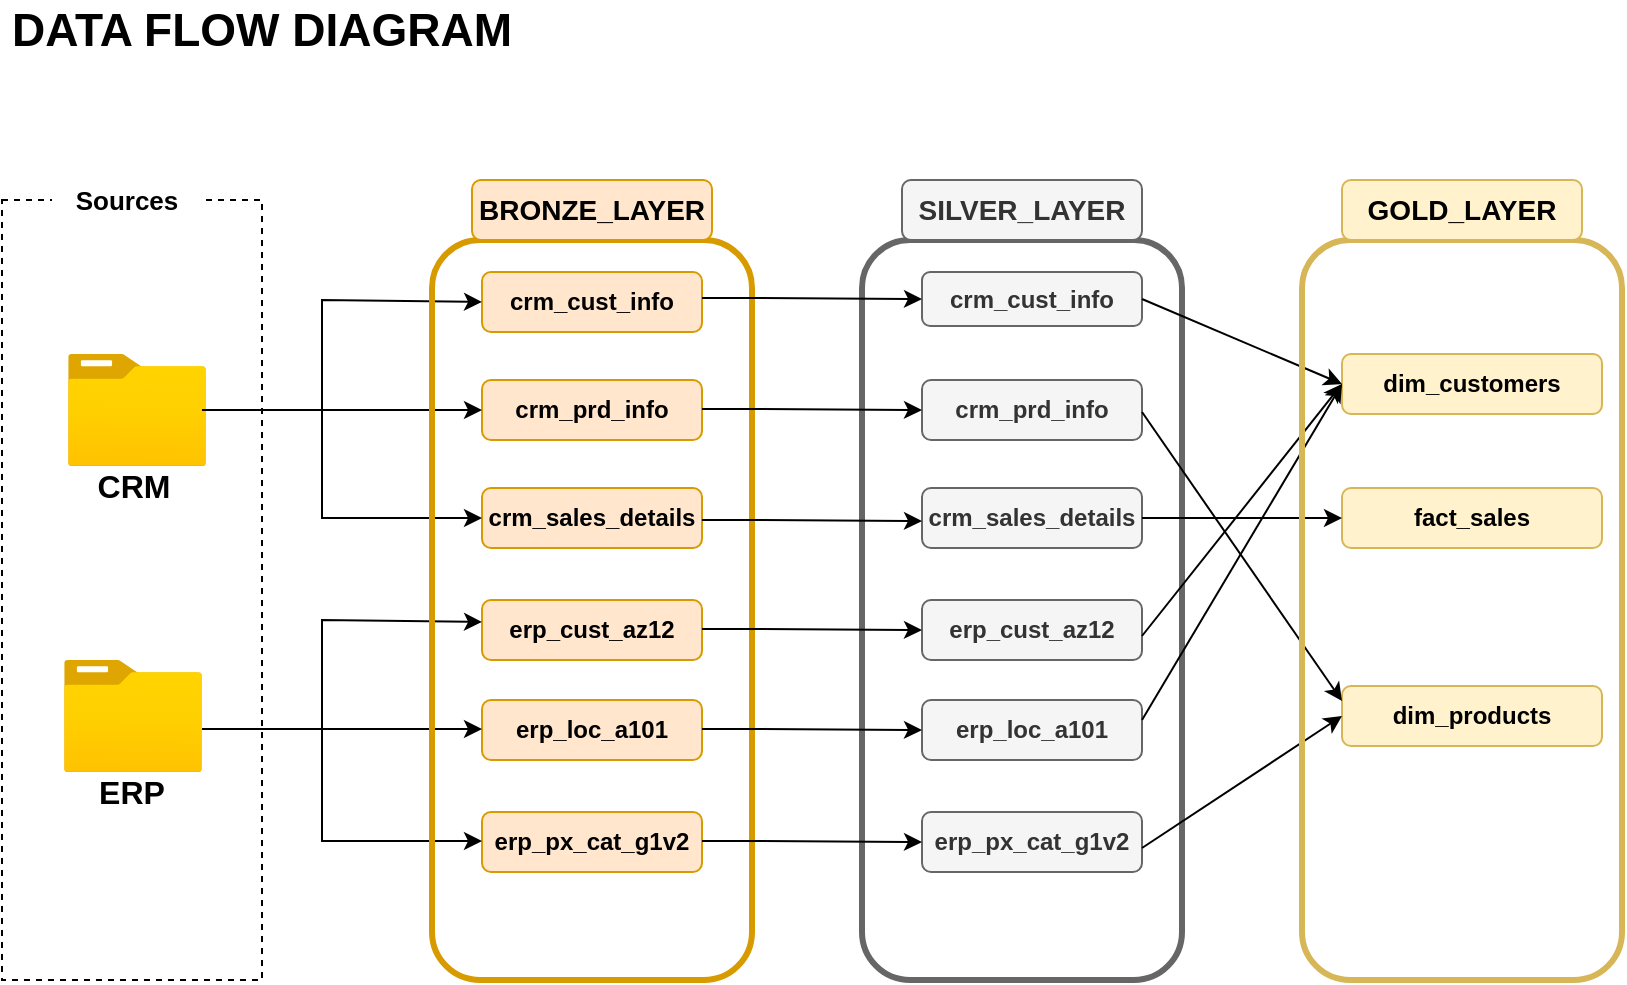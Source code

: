 <mxfile version="28.0.6">
  <diagram name="Page-1" id="4uFjqn1CkRIhnSTEgl6w">
    <mxGraphModel dx="946" dy="710" grid="1" gridSize="10" guides="1" tooltips="1" connect="1" arrows="1" fold="1" page="1" pageScale="1" pageWidth="850" pageHeight="1100" math="0" shadow="0">
      <root>
        <mxCell id="0" />
        <mxCell id="1" parent="0" />
        <mxCell id="YJXjBjIaQ-v1Se_PqzBe-1" value="&lt;font style=&quot;font-size: 23px;&quot;&gt;&lt;b&gt;DATA FLOW DIAGRAM&lt;/b&gt;&lt;/font&gt;" style="rounded=0;whiteSpace=wrap;html=1;strokeColor=none;fillColor=none;" vertex="1" parent="1">
          <mxGeometry x="10" y="30" width="260" height="30" as="geometry" />
        </mxCell>
        <mxCell id="YJXjBjIaQ-v1Se_PqzBe-2" value="" style="image;aspect=fixed;html=1;points=[];align=center;fontSize=12;image=img/lib/azure2/general/Folder_Blank.svg;" vertex="1" parent="1">
          <mxGeometry x="43" y="207" width="69" height="56.0" as="geometry" />
        </mxCell>
        <mxCell id="YJXjBjIaQ-v1Se_PqzBe-3" value="" style="image;aspect=fixed;html=1;points=[];align=center;fontSize=12;image=img/lib/azure2/general/Folder_Blank.svg;" vertex="1" parent="1">
          <mxGeometry x="41" y="360" width="69" height="56.0" as="geometry" />
        </mxCell>
        <mxCell id="YJXjBjIaQ-v1Se_PqzBe-5" value="&lt;font style=&quot;font-size: 16px;&quot;&gt;&lt;b&gt;CRM&lt;/b&gt;&lt;/font&gt;" style="rounded=1;whiteSpace=wrap;html=1;fillColor=none;strokeColor=none;" vertex="1" parent="1">
          <mxGeometry x="41" y="263" width="70" height="20" as="geometry" />
        </mxCell>
        <mxCell id="YJXjBjIaQ-v1Se_PqzBe-6" value="&lt;span style=&quot;font-size: 16px;&quot;&gt;&lt;b&gt;ERP&lt;/b&gt;&lt;/span&gt;" style="rounded=1;whiteSpace=wrap;html=1;strokeColor=none;fillColor=none;" vertex="1" parent="1">
          <mxGeometry x="40" y="416" width="70" height="20" as="geometry" />
        </mxCell>
        <mxCell id="YJXjBjIaQ-v1Se_PqzBe-7" value="" style="rounded=0;whiteSpace=wrap;html=1;fillColor=none;dashed=1;" vertex="1" parent="1">
          <mxGeometry x="10" y="130" width="130" height="390" as="geometry" />
        </mxCell>
        <mxCell id="YJXjBjIaQ-v1Se_PqzBe-8" value="&lt;span style=&quot;font-size: 13px;&quot;&gt;&lt;b&gt;Sources&lt;/b&gt;&lt;/span&gt;" style="rounded=1;whiteSpace=wrap;html=1;fillColor=default;strokeColor=none;" vertex="1" parent="1">
          <mxGeometry x="35" y="120" width="75" height="20" as="geometry" />
        </mxCell>
        <mxCell id="YJXjBjIaQ-v1Se_PqzBe-9" value="&lt;b&gt;crm_cust_info&lt;/b&gt;" style="rounded=1;whiteSpace=wrap;html=1;fillColor=#ffe6cc;strokeColor=#d79b00;" vertex="1" parent="1">
          <mxGeometry x="250" y="166" width="110" height="30" as="geometry" />
        </mxCell>
        <mxCell id="YJXjBjIaQ-v1Se_PqzBe-10" value="&lt;b&gt;crm_sales_details&lt;/b&gt;" style="rounded=1;whiteSpace=wrap;html=1;fillColor=#ffe6cc;strokeColor=#d79b00;" vertex="1" parent="1">
          <mxGeometry x="250" y="274" width="110" height="30" as="geometry" />
        </mxCell>
        <mxCell id="YJXjBjIaQ-v1Se_PqzBe-11" value="&lt;b&gt;crm_prd_info&lt;/b&gt;" style="rounded=1;whiteSpace=wrap;html=1;fillColor=#ffe6cc;strokeColor=#d79b00;" vertex="1" parent="1">
          <mxGeometry x="250" y="220" width="110" height="30" as="geometry" />
        </mxCell>
        <mxCell id="YJXjBjIaQ-v1Se_PqzBe-12" value="&lt;b&gt;erp_cust_az12&lt;/b&gt;" style="rounded=1;whiteSpace=wrap;html=1;fillColor=#ffe6cc;strokeColor=#d79b00;" vertex="1" parent="1">
          <mxGeometry x="250" y="330" width="110" height="30" as="geometry" />
        </mxCell>
        <mxCell id="YJXjBjIaQ-v1Se_PqzBe-13" value="&lt;b&gt;erp_px_cat_g1v2&lt;/b&gt;" style="rounded=1;whiteSpace=wrap;html=1;fillColor=#ffe6cc;strokeColor=#d79b00;" vertex="1" parent="1">
          <mxGeometry x="250" y="436" width="110" height="30" as="geometry" />
        </mxCell>
        <mxCell id="YJXjBjIaQ-v1Se_PqzBe-14" value="&lt;b&gt;erp_loc_a101&lt;/b&gt;" style="rounded=1;whiteSpace=wrap;html=1;fillColor=#ffe6cc;strokeColor=#d79b00;" vertex="1" parent="1">
          <mxGeometry x="250" y="380" width="110" height="30" as="geometry" />
        </mxCell>
        <mxCell id="YJXjBjIaQ-v1Se_PqzBe-15" value="&lt;b&gt;crm_cust_info&lt;/b&gt;" style="rounded=1;whiteSpace=wrap;html=1;fillColor=#f5f5f5;fontColor=#333333;strokeColor=#666666;" vertex="1" parent="1">
          <mxGeometry x="470" y="166" width="110" height="27" as="geometry" />
        </mxCell>
        <mxCell id="YJXjBjIaQ-v1Se_PqzBe-16" value="&lt;b&gt;crm_sales_details&lt;/b&gt;" style="rounded=1;whiteSpace=wrap;html=1;fillColor=#f5f5f5;fontColor=#333333;strokeColor=#666666;" vertex="1" parent="1">
          <mxGeometry x="470" y="274" width="110" height="30" as="geometry" />
        </mxCell>
        <mxCell id="YJXjBjIaQ-v1Se_PqzBe-17" value="&lt;b&gt;crm_prd_info&lt;/b&gt;" style="rounded=1;whiteSpace=wrap;html=1;fillColor=#f5f5f5;fontColor=#333333;strokeColor=#666666;" vertex="1" parent="1">
          <mxGeometry x="470" y="220" width="110" height="30" as="geometry" />
        </mxCell>
        <mxCell id="YJXjBjIaQ-v1Se_PqzBe-18" value="&lt;b&gt;erp_cust_az12&lt;/b&gt;" style="rounded=1;whiteSpace=wrap;html=1;fillColor=#f5f5f5;fontColor=#333333;strokeColor=#666666;" vertex="1" parent="1">
          <mxGeometry x="470" y="330" width="110" height="30" as="geometry" />
        </mxCell>
        <mxCell id="YJXjBjIaQ-v1Se_PqzBe-19" value="&lt;b&gt;erp_px_cat_g1v2&lt;/b&gt;" style="rounded=1;whiteSpace=wrap;html=1;fillColor=#f5f5f5;fontColor=#333333;strokeColor=#666666;" vertex="1" parent="1">
          <mxGeometry x="470" y="436" width="110" height="30" as="geometry" />
        </mxCell>
        <mxCell id="YJXjBjIaQ-v1Se_PqzBe-20" value="&lt;b&gt;erp_loc_a101&lt;/b&gt;" style="rounded=1;whiteSpace=wrap;html=1;fillColor=#f5f5f5;fontColor=#333333;strokeColor=#666666;" vertex="1" parent="1">
          <mxGeometry x="470" y="380" width="110" height="30" as="geometry" />
        </mxCell>
        <mxCell id="YJXjBjIaQ-v1Se_PqzBe-23" value="" style="endArrow=classic;html=1;rounded=0;entryX=0;entryY=0.5;entryDx=0;entryDy=0;" edge="1" parent="1" target="YJXjBjIaQ-v1Se_PqzBe-11">
          <mxGeometry width="50" height="50" relative="1" as="geometry">
            <mxPoint x="110" y="235" as="sourcePoint" />
            <mxPoint x="180" y="207" as="targetPoint" />
            <Array as="points">
              <mxPoint x="180" y="235" />
            </Array>
          </mxGeometry>
        </mxCell>
        <mxCell id="YJXjBjIaQ-v1Se_PqzBe-24" value="" style="endArrow=classic;html=1;rounded=0;entryX=0;entryY=0.5;entryDx=0;entryDy=0;" edge="1" parent="1" target="YJXjBjIaQ-v1Se_PqzBe-9">
          <mxGeometry width="50" height="50" relative="1" as="geometry">
            <mxPoint x="170" y="240" as="sourcePoint" />
            <mxPoint x="220" y="170" as="targetPoint" />
            <Array as="points">
              <mxPoint x="170" y="180" />
            </Array>
          </mxGeometry>
        </mxCell>
        <mxCell id="YJXjBjIaQ-v1Se_PqzBe-25" value="" style="endArrow=classic;html=1;rounded=0;entryX=0;entryY=0.5;entryDx=0;entryDy=0;" edge="1" parent="1" target="YJXjBjIaQ-v1Se_PqzBe-10">
          <mxGeometry width="50" height="50" relative="1" as="geometry">
            <mxPoint x="170" y="240" as="sourcePoint" />
            <mxPoint x="200" y="254" as="targetPoint" />
            <Array as="points">
              <mxPoint x="170" y="289" />
            </Array>
          </mxGeometry>
        </mxCell>
        <mxCell id="YJXjBjIaQ-v1Se_PqzBe-26" value="" style="endArrow=classic;html=1;rounded=0;entryX=0;entryY=0.5;entryDx=0;entryDy=0;" edge="1" parent="1">
          <mxGeometry width="50" height="50" relative="1" as="geometry">
            <mxPoint x="110" y="394.5" as="sourcePoint" />
            <mxPoint x="250" y="394.5" as="targetPoint" />
            <Array as="points">
              <mxPoint x="180" y="394.5" />
            </Array>
          </mxGeometry>
        </mxCell>
        <mxCell id="YJXjBjIaQ-v1Se_PqzBe-27" value="" style="endArrow=classic;html=1;rounded=0;entryX=0;entryY=0.5;entryDx=0;entryDy=0;" edge="1" parent="1">
          <mxGeometry width="50" height="50" relative="1" as="geometry">
            <mxPoint x="170" y="390" as="sourcePoint" />
            <mxPoint x="250" y="450.5" as="targetPoint" />
            <Array as="points">
              <mxPoint x="170" y="450.5" />
            </Array>
          </mxGeometry>
        </mxCell>
        <mxCell id="YJXjBjIaQ-v1Se_PqzBe-28" value="" style="endArrow=classic;html=1;rounded=0;entryX=0;entryY=0.5;entryDx=0;entryDy=0;" edge="1" parent="1">
          <mxGeometry width="50" height="50" relative="1" as="geometry">
            <mxPoint x="170" y="400" as="sourcePoint" />
            <mxPoint x="250" y="341" as="targetPoint" />
            <Array as="points">
              <mxPoint x="170" y="340" />
            </Array>
          </mxGeometry>
        </mxCell>
        <mxCell id="YJXjBjIaQ-v1Se_PqzBe-29" value="" style="rounded=1;whiteSpace=wrap;html=1;fillColor=none;strokeColor=#d79b00;strokeWidth=3;" vertex="1" parent="1">
          <mxGeometry x="225" y="150" width="160" height="370" as="geometry" />
        </mxCell>
        <mxCell id="YJXjBjIaQ-v1Se_PqzBe-30" value="" style="rounded=1;whiteSpace=wrap;html=1;fillColor=none;fontColor=#333333;strokeColor=#666666;strokeWidth=3;" vertex="1" parent="1">
          <mxGeometry x="440" y="150" width="160" height="370" as="geometry" />
        </mxCell>
        <mxCell id="YJXjBjIaQ-v1Se_PqzBe-31" value="" style="endArrow=classic;html=1;rounded=0;entryX=0;entryY=0.5;entryDx=0;entryDy=0;" edge="1" parent="1" target="YJXjBjIaQ-v1Se_PqzBe-19">
          <mxGeometry width="50" height="50" relative="1" as="geometry">
            <mxPoint x="360" y="450.5" as="sourcePoint" />
            <mxPoint x="460" y="450.5" as="targetPoint" />
            <Array as="points">
              <mxPoint x="390" y="450.5" />
            </Array>
          </mxGeometry>
        </mxCell>
        <mxCell id="YJXjBjIaQ-v1Se_PqzBe-32" value="" style="endArrow=classic;html=1;rounded=0;entryX=0;entryY=0.5;entryDx=0;entryDy=0;" edge="1" parent="1">
          <mxGeometry width="50" height="50" relative="1" as="geometry">
            <mxPoint x="360" y="179" as="sourcePoint" />
            <mxPoint x="470" y="179.5" as="targetPoint" />
            <Array as="points">
              <mxPoint x="390" y="179" />
            </Array>
          </mxGeometry>
        </mxCell>
        <mxCell id="YJXjBjIaQ-v1Se_PqzBe-33" value="" style="endArrow=classic;html=1;rounded=0;entryX=0;entryY=0.5;entryDx=0;entryDy=0;" edge="1" parent="1">
          <mxGeometry width="50" height="50" relative="1" as="geometry">
            <mxPoint x="360" y="234.5" as="sourcePoint" />
            <mxPoint x="470" y="235" as="targetPoint" />
            <Array as="points">
              <mxPoint x="390" y="234.5" />
            </Array>
          </mxGeometry>
        </mxCell>
        <mxCell id="YJXjBjIaQ-v1Se_PqzBe-34" value="" style="endArrow=classic;html=1;rounded=0;entryX=0;entryY=0.5;entryDx=0;entryDy=0;" edge="1" parent="1">
          <mxGeometry width="50" height="50" relative="1" as="geometry">
            <mxPoint x="360" y="290" as="sourcePoint" />
            <mxPoint x="470" y="290.5" as="targetPoint" />
            <Array as="points">
              <mxPoint x="390" y="290" />
            </Array>
          </mxGeometry>
        </mxCell>
        <mxCell id="YJXjBjIaQ-v1Se_PqzBe-35" value="" style="endArrow=classic;html=1;rounded=0;entryX=0;entryY=0.5;entryDx=0;entryDy=0;" edge="1" parent="1">
          <mxGeometry width="50" height="50" relative="1" as="geometry">
            <mxPoint x="360" y="344.5" as="sourcePoint" />
            <mxPoint x="470" y="345" as="targetPoint" />
            <Array as="points">
              <mxPoint x="390" y="344.5" />
            </Array>
          </mxGeometry>
        </mxCell>
        <mxCell id="YJXjBjIaQ-v1Se_PqzBe-36" value="" style="endArrow=classic;html=1;rounded=0;entryX=0;entryY=0.5;entryDx=0;entryDy=0;" edge="1" parent="1">
          <mxGeometry width="50" height="50" relative="1" as="geometry">
            <mxPoint x="360" y="394.5" as="sourcePoint" />
            <mxPoint x="470" y="395" as="targetPoint" />
            <Array as="points">
              <mxPoint x="390" y="394.5" />
            </Array>
          </mxGeometry>
        </mxCell>
        <mxCell id="YJXjBjIaQ-v1Se_PqzBe-37" value="&lt;b&gt;&lt;font style=&quot;font-size: 14px;&quot;&gt;BRONZE_LAYER&lt;/font&gt;&lt;/b&gt;" style="rounded=1;whiteSpace=wrap;html=1;fillColor=#ffe6cc;strokeColor=#d79b00;" vertex="1" parent="1">
          <mxGeometry x="245" y="120" width="120" height="30" as="geometry" />
        </mxCell>
        <mxCell id="YJXjBjIaQ-v1Se_PqzBe-38" value="&lt;span style=&quot;font-size: 14px;&quot;&gt;&lt;b&gt;SILVER_LAYER&lt;/b&gt;&lt;/span&gt;" style="rounded=1;whiteSpace=wrap;html=1;fillColor=#f5f5f5;fontColor=#333333;strokeColor=#666666;" vertex="1" parent="1">
          <mxGeometry x="460" y="120" width="120" height="30" as="geometry" />
        </mxCell>
        <mxCell id="YJXjBjIaQ-v1Se_PqzBe-39" value="&lt;b&gt;fact_sales&lt;/b&gt;" style="rounded=1;whiteSpace=wrap;html=1;fillColor=#fff2cc;strokeColor=#d6b656;" vertex="1" parent="1">
          <mxGeometry x="680" y="274" width="130" height="30" as="geometry" />
        </mxCell>
        <mxCell id="YJXjBjIaQ-v1Se_PqzBe-40" value="&lt;b&gt;dim_customers&lt;/b&gt;" style="rounded=1;whiteSpace=wrap;html=1;fillColor=#fff2cc;strokeColor=#d6b656;" vertex="1" parent="1">
          <mxGeometry x="680" y="207" width="130" height="30" as="geometry" />
        </mxCell>
        <mxCell id="YJXjBjIaQ-v1Se_PqzBe-41" value="&lt;b&gt;dim_products&lt;/b&gt;" style="rounded=1;whiteSpace=wrap;html=1;fillColor=#fff2cc;strokeColor=#d6b656;" vertex="1" parent="1">
          <mxGeometry x="680" y="373" width="130" height="30" as="geometry" />
        </mxCell>
        <mxCell id="YJXjBjIaQ-v1Se_PqzBe-44" value="" style="endArrow=classic;html=1;rounded=0;entryX=0;entryY=0.5;entryDx=0;entryDy=0;" edge="1" parent="1" target="YJXjBjIaQ-v1Se_PqzBe-40">
          <mxGeometry width="50" height="50" relative="1" as="geometry">
            <mxPoint x="580" y="390" as="sourcePoint" />
            <mxPoint x="630" y="340" as="targetPoint" />
          </mxGeometry>
        </mxCell>
        <mxCell id="YJXjBjIaQ-v1Se_PqzBe-45" value="" style="endArrow=classic;html=1;rounded=0;exitX=1;exitY=0.5;exitDx=0;exitDy=0;entryX=0;entryY=0.5;entryDx=0;entryDy=0;" edge="1" parent="1" source="YJXjBjIaQ-v1Se_PqzBe-15" target="YJXjBjIaQ-v1Se_PqzBe-40">
          <mxGeometry width="50" height="50" relative="1" as="geometry">
            <mxPoint x="580" y="258" as="sourcePoint" />
            <mxPoint x="680" y="190" as="targetPoint" />
          </mxGeometry>
        </mxCell>
        <mxCell id="YJXjBjIaQ-v1Se_PqzBe-46" value="" style="endArrow=classic;html=1;rounded=0;entryX=0;entryY=0.5;entryDx=0;entryDy=0;" edge="1" parent="1" target="YJXjBjIaQ-v1Se_PqzBe-40">
          <mxGeometry width="50" height="50" relative="1" as="geometry">
            <mxPoint x="580" y="348" as="sourcePoint" />
            <mxPoint x="670" y="210" as="targetPoint" />
          </mxGeometry>
        </mxCell>
        <mxCell id="YJXjBjIaQ-v1Se_PqzBe-47" value="" style="endArrow=classic;html=1;rounded=0;exitX=1;exitY=0.5;exitDx=0;exitDy=0;entryX=0;entryY=0.5;entryDx=0;entryDy=0;" edge="1" parent="1" target="YJXjBjIaQ-v1Se_PqzBe-41">
          <mxGeometry width="50" height="50" relative="1" as="geometry">
            <mxPoint x="580" y="454" as="sourcePoint" />
            <mxPoint x="680" y="466" as="targetPoint" />
          </mxGeometry>
        </mxCell>
        <mxCell id="YJXjBjIaQ-v1Se_PqzBe-48" value="" style="endArrow=classic;html=1;rounded=0;exitX=1;exitY=0.5;exitDx=0;exitDy=0;entryX=0;entryY=0.25;entryDx=0;entryDy=0;" edge="1" parent="1" target="YJXjBjIaQ-v1Se_PqzBe-41">
          <mxGeometry width="50" height="50" relative="1" as="geometry">
            <mxPoint x="580" y="236" as="sourcePoint" />
            <mxPoint x="690" y="390" as="targetPoint" />
          </mxGeometry>
        </mxCell>
        <mxCell id="YJXjBjIaQ-v1Se_PqzBe-49" value="" style="endArrow=classic;html=1;rounded=0;exitX=1;exitY=0.5;exitDx=0;exitDy=0;entryX=0;entryY=0.5;entryDx=0;entryDy=0;" edge="1" parent="1" target="YJXjBjIaQ-v1Se_PqzBe-39">
          <mxGeometry width="50" height="50" relative="1" as="geometry">
            <mxPoint x="580" y="289" as="sourcePoint" />
            <mxPoint x="680" y="230" as="targetPoint" />
          </mxGeometry>
        </mxCell>
        <mxCell id="YJXjBjIaQ-v1Se_PqzBe-50" value="" style="rounded=1;whiteSpace=wrap;html=1;fillColor=none;strokeColor=#d6b656;strokeWidth=3;" vertex="1" parent="1">
          <mxGeometry x="660" y="150" width="160" height="370" as="geometry" />
        </mxCell>
        <mxCell id="YJXjBjIaQ-v1Se_PqzBe-51" value="&lt;span style=&quot;font-size: 14px;&quot;&gt;&lt;b&gt;GOLD_LAYER&lt;/b&gt;&lt;/span&gt;" style="rounded=1;whiteSpace=wrap;html=1;fillColor=#fff2cc;strokeColor=#d6b656;" vertex="1" parent="1">
          <mxGeometry x="680" y="120" width="120" height="30" as="geometry" />
        </mxCell>
      </root>
    </mxGraphModel>
  </diagram>
</mxfile>

